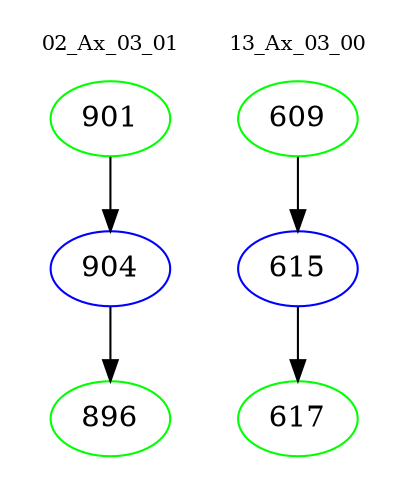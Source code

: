 digraph{
subgraph cluster_0 {
color = white
label = "02_Ax_03_01";
fontsize=10;
T0_901 [label="901", color="green"]
T0_901 -> T0_904 [color="black"]
T0_904 [label="904", color="blue"]
T0_904 -> T0_896 [color="black"]
T0_896 [label="896", color="green"]
}
subgraph cluster_1 {
color = white
label = "13_Ax_03_00";
fontsize=10;
T1_609 [label="609", color="green"]
T1_609 -> T1_615 [color="black"]
T1_615 [label="615", color="blue"]
T1_615 -> T1_617 [color="black"]
T1_617 [label="617", color="green"]
}
}
